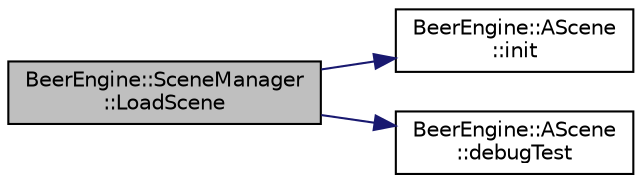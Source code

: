 digraph "BeerEngine::SceneManager::LoadScene"
{
  edge [fontname="Helvetica",fontsize="10",labelfontname="Helvetica",labelfontsize="10"];
  node [fontname="Helvetica",fontsize="10",shape=record];
  rankdir="LR";
  Node2 [label="BeerEngine::SceneManager\l::LoadScene",height=0.2,width=0.4,color="black", fillcolor="grey75", style="filled", fontcolor="black"];
  Node2 -> Node3 [color="midnightblue",fontsize="10",style="solid",fontname="Helvetica"];
  Node3 [label="BeerEngine::AScene\l::init",height=0.2,width=0.4,color="black", fillcolor="white", style="filled",URL="$class_beer_engine_1_1_a_scene.html#a7a55b4e506ae618e6596ae812ad48db0"];
  Node2 -> Node4 [color="midnightblue",fontsize="10",style="solid",fontname="Helvetica"];
  Node4 [label="BeerEngine::AScene\l::debugTest",height=0.2,width=0.4,color="black", fillcolor="white", style="filled",URL="$class_beer_engine_1_1_a_scene.html#a44f55dbd991eb07e425ca163f4773766"];
}
